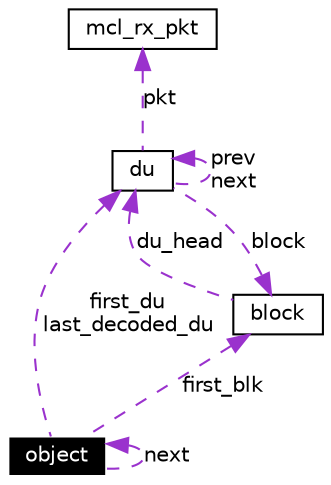 digraph G
{
  edge [fontname="Helvetica",fontsize=10,labelfontname="Helvetica",labelfontsize=10];
  node [fontname="Helvetica",fontsize=10,shape=record];
  Node1 [label="object",height=0.2,width=0.4,color="white", fillcolor="black", style="filled" fontcolor="white"];
  Node2 -> Node1 [dir=back,color="darkorchid3",fontsize=10,style="dashed",label="first_du\nlast_decoded_du",fontname="Helvetica"];
  Node2 [label="du",height=0.2,width=0.4,color="black",URL="$structdu.html"];
  Node2 -> Node2 [dir=back,color="darkorchid3",fontsize=10,style="dashed",label="prev\nnext",fontname="Helvetica"];
  Node3 -> Node2 [dir=back,color="darkorchid3",fontsize=10,style="dashed",label="pkt",fontname="Helvetica"];
  Node3 [label="mcl_rx_pkt",height=0.2,width=0.4,color="black",URL="$classmcl__rx__pkt.html"];
  Node4 -> Node2 [dir=back,color="darkorchid3",fontsize=10,style="dashed",label="block",fontname="Helvetica"];
  Node4 [label="block",height=0.2,width=0.4,color="black",URL="$structblock.html"];
  Node2 -> Node4 [dir=back,color="darkorchid3",fontsize=10,style="dashed",label="du_head",fontname="Helvetica"];
  Node4 -> Node1 [dir=back,color="darkorchid3",fontsize=10,style="dashed",label="first_blk",fontname="Helvetica"];
  Node1 -> Node1 [dir=back,color="darkorchid3",fontsize=10,style="dashed",label="next",fontname="Helvetica"];
}
